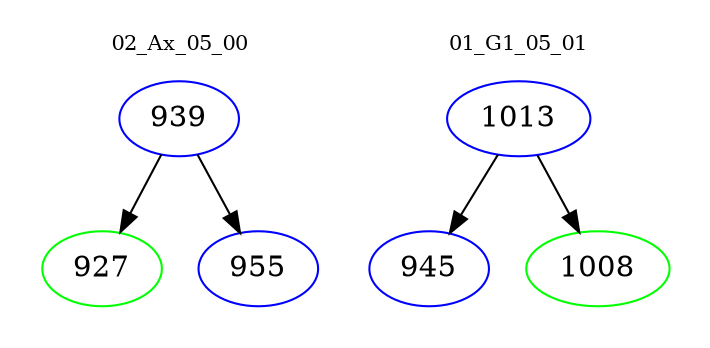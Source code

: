 digraph{
subgraph cluster_0 {
color = white
label = "02_Ax_05_00";
fontsize=10;
T0_939 [label="939", color="blue"]
T0_939 -> T0_927 [color="black"]
T0_927 [label="927", color="green"]
T0_939 -> T0_955 [color="black"]
T0_955 [label="955", color="blue"]
}
subgraph cluster_1 {
color = white
label = "01_G1_05_01";
fontsize=10;
T1_1013 [label="1013", color="blue"]
T1_1013 -> T1_945 [color="black"]
T1_945 [label="945", color="blue"]
T1_1013 -> T1_1008 [color="black"]
T1_1008 [label="1008", color="green"]
}
}
